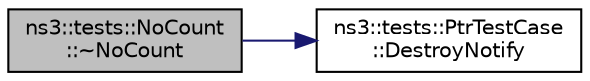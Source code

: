 digraph "ns3::tests::NoCount::~NoCount"
{
 // LATEX_PDF_SIZE
  edge [fontname="Helvetica",fontsize="10",labelfontname="Helvetica",labelfontsize="10"];
  node [fontname="Helvetica",fontsize="10",shape=record];
  rankdir="LR";
  Node1 [label="ns3::tests::NoCount\l::~NoCount",height=0.2,width=0.4,color="black", fillcolor="grey75", style="filled", fontcolor="black",tooltip="Destructor."];
  Node1 -> Node2 [color="midnightblue",fontsize="10",style="solid",fontname="Helvetica"];
  Node2 [label="ns3::tests::PtrTestCase\l::DestroyNotify",height=0.2,width=0.4,color="black", fillcolor="white", style="filled",URL="$classns3_1_1tests_1_1_ptr_test_case.html#ab8816dea7e28c35f16b9e3e7e402e611",tooltip="Count the destruction of an object."];
}
